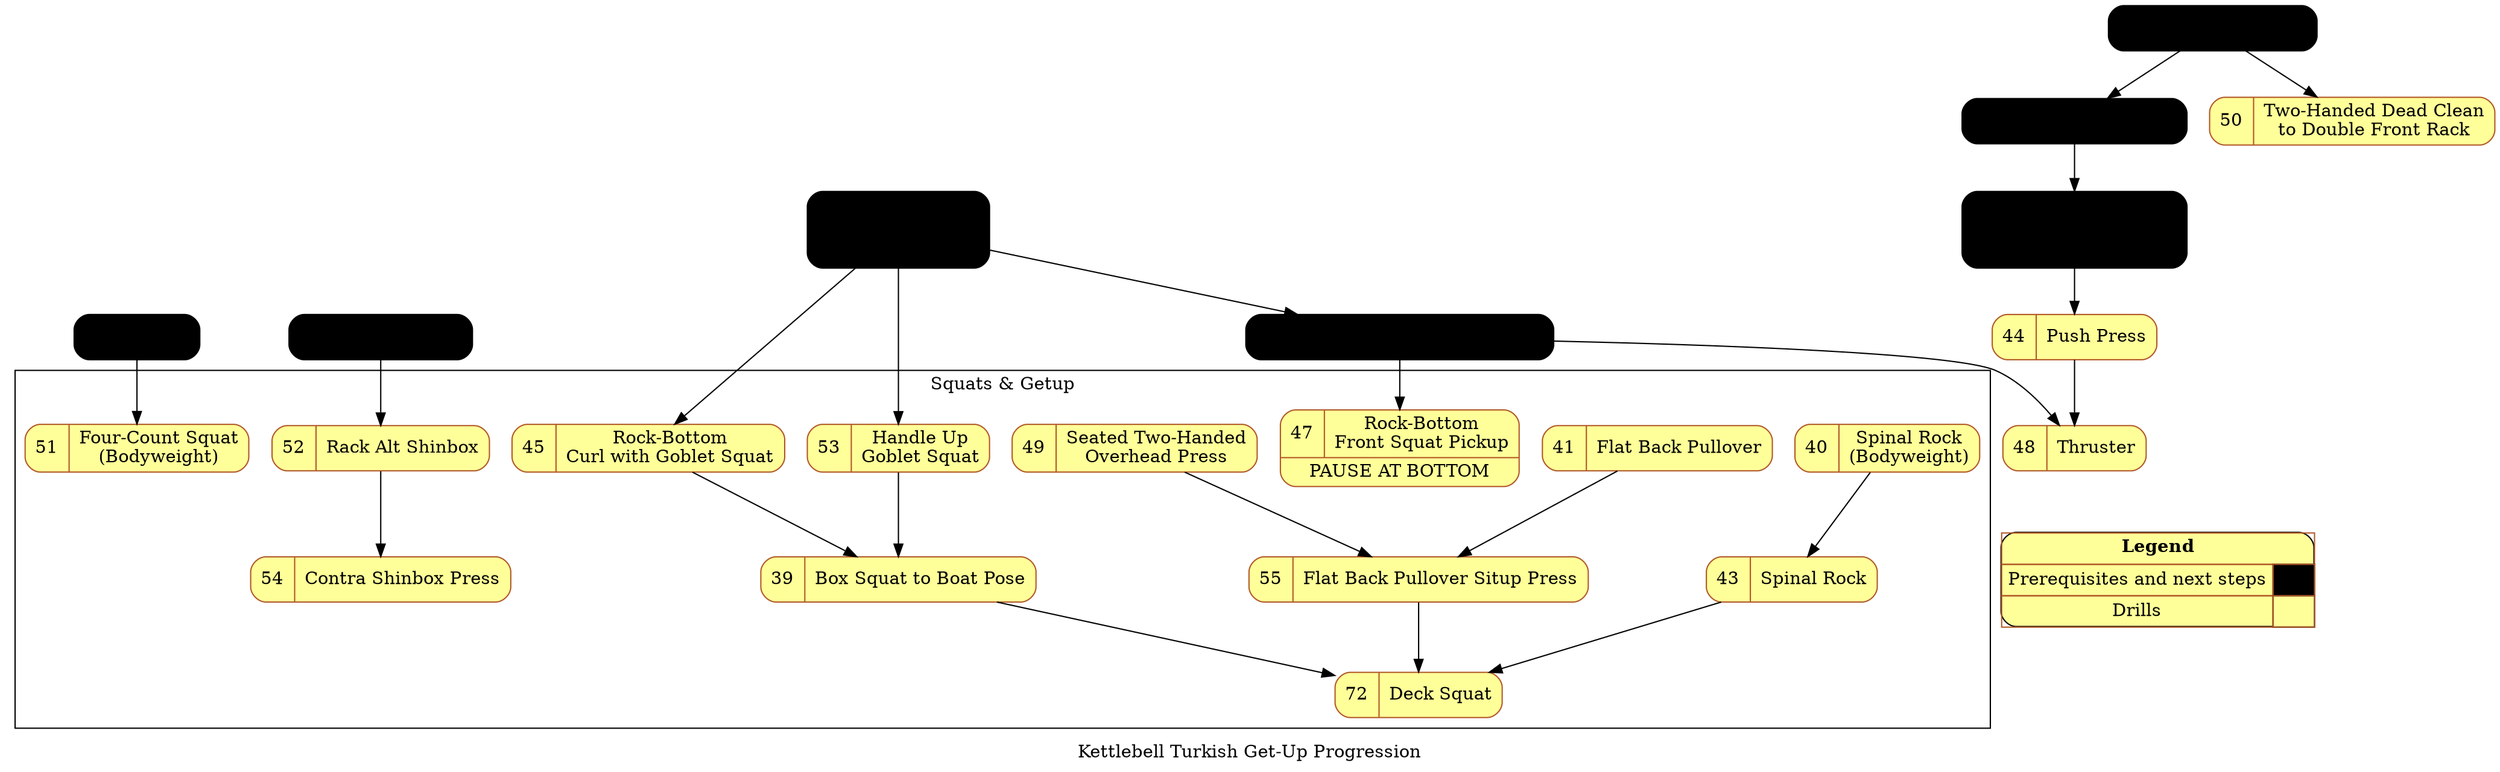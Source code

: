 digraph kb_progression {
  // Kettlebell Turkish Get-Up Progression Diagram © 2023
  // by dznz using knowledge from Mark Wildman is licensed
  // under CC BY-NC-SA 4.0 
  // http://creativecommons.org/licenses/by-nc-sa/4.0/
  label="Kettlebell Turkish Get-Up Progression"
  node [colorscheme="paired12"]
  node [shape=record]
  node [style="rounded,filled"]
  node [color=12, fillcolor=11]

  subgraph pre {
    node [color=lightslategrey, fillcolor=ghostwhite]
    ext_bw_squat       [label="{{BW|Squat}}"]
    ext_bw_altshinbox  [label="{{BW|Alt Shin Box}}"]
    mov_clean          [label="KB-12|Swing Clean"                                   URL="https://www.youtube.com/watch?v=_nIsSXWs5iU&list=PLk4oYPJ7TXKhX8YqA2AVrfgs_pEF6p7KA&index=12"]
    mov_cap            [label="KB-17|Clean & Press"                                 URL="https://www.youtube.com/watch?v=SSxB3m5qRas&list=PLk4oYPJ7TXKhX8YqA2AVrfgs_pEF6p7KA&index=17"]
    mov_startstopcap   [label="{{KB-19|Start Stop\nClean & Press}|START & END C&P}" URL="https://www.youtube.com/watch?v=dSj3kqbuois&list=PLk4oYPJ7TXKhX8YqA2AVrfgs_pEF6p7KA&index=19"]
    mov_gobsquathalo   [label="{{22|Goblet Squat\nwith Halo}|FULL DEPTH}"           URL="https://www.youtube.com/watch?v=cnZ8Mx8NQPE&list=PLk4oYPJ7TXKhX8YqA2AVrfgs_pEF6p7KA&index=22"]
    mov_racksquat      [label="{{KB-23|Single-Bell Front Squat}}"                   URL="https://www.youtube.com/watch?v=KTDVl0Lkdc4&list=PLk4oYPJ7TXKhX8YqA2AVrfgs_pEF6p7KA&index=23"]
  }

  mov_boxsquat2boat      [label="{{39|Box Squat to Boat Pose}}"              URL="https://www.youtube.com/watch?v=KTDVl0Lkdc4&list=PLk4oYPJ7TXKhX8YqA2AVrfgs_pEF6p7KA&index=41"]
  mov_bwspinalrock       [label="{{40|Spinal Rock\n(Bodyweight)}}"           URL="https://www.youtube.com/watch?v=KTDVl0Lkdc4&list=PLk4oYPJ7TXKhX8YqA2AVrfgs_pEF6p7KA&index=42"]
  mov_flatbackpullover   [label="{{41|Flat Back Pullover}}"                  URL="https://www.youtube.com/watch?v=KTDVl0Lkdc4&list=PLk4oYPJ7TXKhX8YqA2AVrfgs_pEF6p7KA&index=43"]
  // 42 in TGU diagram
  mov_spinalrock         [label="{{43|Spinal Rock}}"                         URL="https://www.youtube.com/watch?v=KTDVl0Lkdc4&list=PLk4oYPJ7TXKhX8YqA2AVrfgs_pEF6p7KA&index=48"]
  mov_pushpress          [label="{{44|Push Press}}"                          URL="https://www.youtube.com/watch?v=KTDVl0Lkdc4&list=PLk4oYPJ7TXKhX8YqA2AVrfgs_pEF6p7KA&index=49"]
  mov_gobsquatcurl       [label="{{45|Rock-Bottom\nCurl with Goblet Squat}}" URL="https://www.youtube.com/watch?v=KTDVl0Lkdc4&list=PLk4oYPJ7TXKhX8YqA2AVrfgs_pEF6p7KA&index=50"]
  // Missing 46
  mov_racksquatpickup    [label="{{47|Rock-Bottom\nFront Squat Pickup}|PAUSE AT BOTTOM}" URL="https://www.youtube.com/watch?v=KTDVl0Lkdc4&list=PLk4oYPJ7TXKhX8YqA2AVrfgs_pEF6p7KA&index=52"]
  mov_thruster           [label="{{48|Thruster}}"                                        URL="https://www.youtube.com/watch?v=KTDVl0Lkdc4&list=PLk4oYPJ7TXKhX8YqA2AVrfgs_pEF6p7KA&index=48"]
  mov_seatedpress        [label="{{49|Seated Two-Handed\nOverhead Press}}"               URL="https://www.youtube.com/watch?v=KTDVl0Lkdc4&list=PLk4oYPJ7TXKhX8YqA2AVrfgs_pEF6p7KA&index=54"]
  mov_2hdeadclean2rack   [label="{{50|Two-Handed Dead Clean\nto Double Front Rack}}"     URL="https://www.youtube.com/watch?v=acqKxfMGAbk&list=PLk4oYPJ7TXKhX8YqA2AVrfgs_pEF6p7KA&index=55"]
  mov_fourcountsquat     [label="{{51|Four-Count Squat\n(Bodyweight)}}"                  URL="https://www.youtube.com/watch?v=1rkGfL1EdWI"]
  mov_rackaltshinbox     [label="{{52|Rack Alt Shinbox}}"                                URL="https://www.youtube.com/watch?v=AoEYX36Q2Zg"]
  mov_hornygobsquat      [label="{{53|Handle Up\nGoblet Squat}}"                         URL="https://www.youtube.com/watch?v=i2AtDi4yZSA"]
  mov_shinboxpress       [label="{{54|Contra Shinbox Press}}"                            URL="https://www.youtube.com/watch?v=FEbi2lKVEHU"]
  mov_backpullsituppress [label="{{55|Flat Back Pullover Situp Press}}"                  URL="https://www.youtube.com/watch?v=KTDVl0Lkdc4&list=PLk4oYPJ7TXKhX8YqA2AVrfgs_pEF6p7KA&index=57"]
  
  mov_deck               [label="{{72|Deck Squat}}"                        URL="https://www.youtube.com/watch?v=vUJ3sZVwZ4Y"];
  

  // Precursor dependencies
  ext_bw_squat -> mov_fourcountsquat
  ext_bw_altshinbox -> mov_rackaltshinbox;
  mov_gobsquathalo -> mov_racksquat;
  mov_clean -> mov_2hdeadclean2rack;
  mov_clean -> mov_cap;
  mov_cap -> mov_startstopcap;
  mov_startstopcap -> mov_pushpress;
  mov_gobsquatcurl -> mov_boxsquat2boat;
  mov_hornygobsquat -> mov_boxsquat2boat;
  mov_gobsquathalo -> mov_gobsquatcurl;
  mov_gobsquathalo -> mov_hornygobsquat;
  mov_racksquat -> mov_racksquatpickup;
  mov_racksquat -> mov_thruster;


  // Ungrouped drills
  mov_pushpress -> mov_thruster;
  mov_backpullsituppress -> mov_deck;

  subgraph cluster_squat {
    label="Squats & Getup"

    // Getups
    mov_rackaltshinbox -> mov_shinboxpress
    mov_flatbackpullover -> mov_backpullsituppress;
    mov_seatedpress -> mov_backpullsituppress;

    // Squats
    mov_boxsquat2boat -> mov_deck;
    mov_bwspinalrock -> mov_spinalrock;
    mov_spinalrock -> mov_deck;
    mov_gobsquatcurl
    mov_racksquatpickup
    mov_fourcountsquat
    mov_hornygobsquat
  }

  { rank = sink;
    Legend [shape=none, margin=0, label=<
    <TABLE BORDER="0" CELLBORDER="1" CELLSPACING="0" CELLPADDING="4">
     <TR>
      <TD COLSPAN="2"><B>Legend</B></TD>
     </TR>
     <TR>
      <TD>Prerequisites and next steps</TD>
      <TD BGCOLOR="ghostwhite">&nbsp;&nbsp;&nbsp;&nbsp;&nbsp;</TD>
     </TR>
     <TR>
      <TD>Drills</TD>
      <TD BGCOLOR="11"></TD>
     </TR>
    </TABLE>
   >];
  }
}
